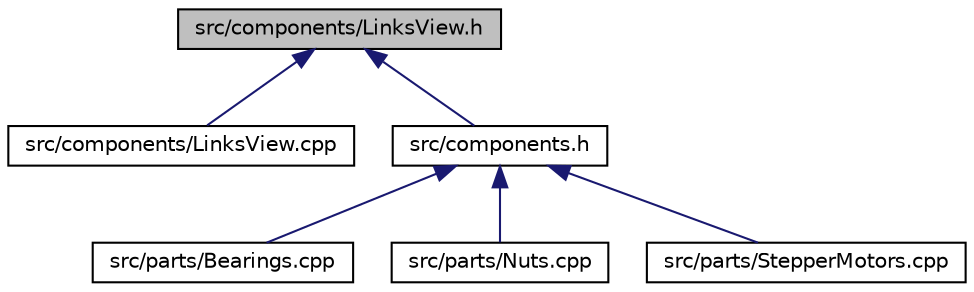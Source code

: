 digraph "src/components/LinksView.h"
{
  edge [fontname="Helvetica",fontsize="10",labelfontname="Helvetica",labelfontsize="10"];
  node [fontname="Helvetica",fontsize="10",shape=record];
  Node28 [label="src/components/LinksView.h",height=0.2,width=0.4,color="black", fillcolor="grey75", style="filled", fontcolor="black"];
  Node28 -> Node29 [dir="back",color="midnightblue",fontsize="10",style="solid",fontname="Helvetica"];
  Node29 [label="src/components/LinksView.cpp",height=0.2,width=0.4,color="black", fillcolor="white", style="filled",URL="$LinksView_8cpp.html"];
  Node28 -> Node30 [dir="back",color="midnightblue",fontsize="10",style="solid",fontname="Helvetica"];
  Node30 [label="src/components.h",height=0.2,width=0.4,color="black", fillcolor="white", style="filled",URL="$components_8h.html"];
  Node30 -> Node31 [dir="back",color="midnightblue",fontsize="10",style="solid",fontname="Helvetica"];
  Node31 [label="src/parts/Bearings.cpp",height=0.2,width=0.4,color="black", fillcolor="white", style="filled",URL="$Bearings_8cpp.html"];
  Node30 -> Node32 [dir="back",color="midnightblue",fontsize="10",style="solid",fontname="Helvetica"];
  Node32 [label="src/parts/Nuts.cpp",height=0.2,width=0.4,color="black", fillcolor="white", style="filled",URL="$Nuts_8cpp.html"];
  Node30 -> Node33 [dir="back",color="midnightblue",fontsize="10",style="solid",fontname="Helvetica"];
  Node33 [label="src/parts/StepperMotors.cpp",height=0.2,width=0.4,color="black", fillcolor="white", style="filled",URL="$StepperMotors_8cpp.html"];
}
